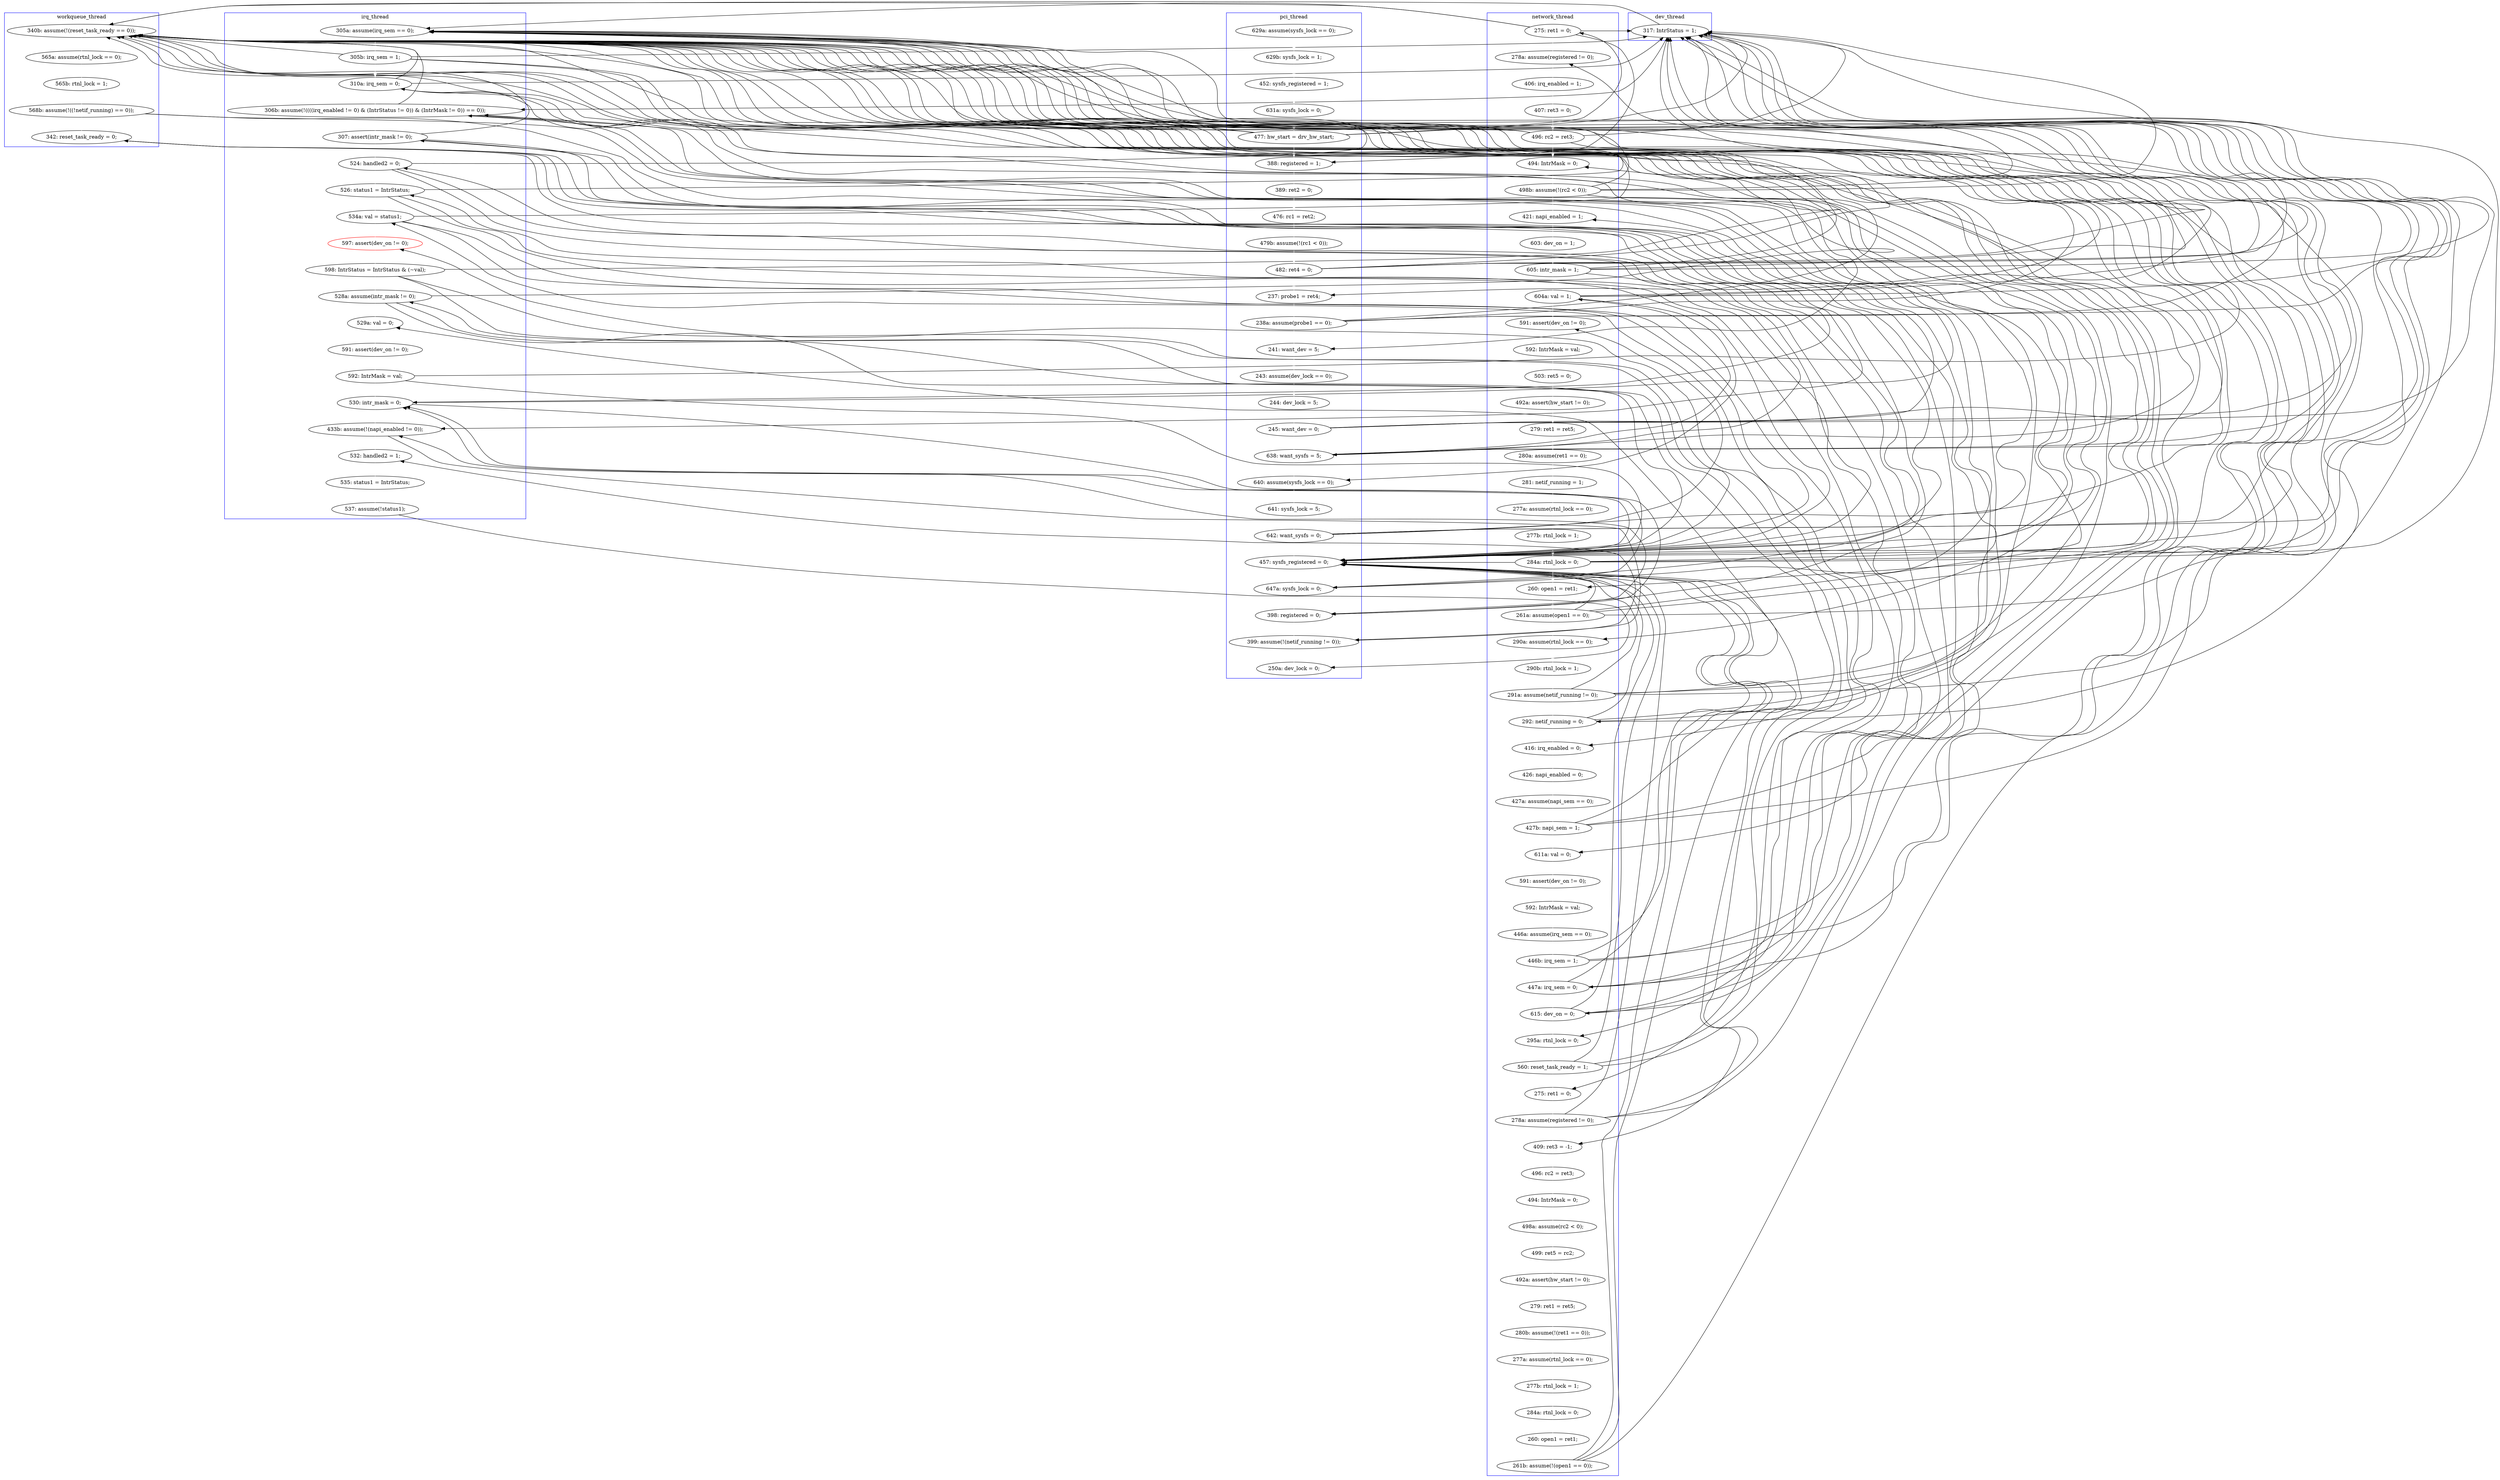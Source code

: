 digraph Counterexample {
	187 -> 199 [color = white, style = solid]
	157 -> 158 [color = white, style = solid]
	151 -> 238 [color = black, style = solid, constraint = false]
	237 -> 238 [color = black, style = solid, constraint = false]
	246 -> 249 [color = black, style = solid, constraint = false]
	133 -> 136 [color = white, style = solid]
	119 -> 237 [color = black, style = solid, constraint = false]
	205 -> 206 [color = white, style = solid]
	133 -> 137 [color = black, style = solid, constraint = false]
	123 -> 124 [color = black, style = solid, constraint = false]
	242 -> 244 [color = white, style = solid]
	55 -> 238 [color = black, style = solid, constraint = false]
	173 -> 174 [color = black, style = solid, constraint = false]
	155 -> 157 [color = white, style = solid]
	92 -> 93 [color = black, style = solid, constraint = false]
	136 -> 142 [color = white, style = solid]
	124 -> 137 [color = white, style = solid]
	183 -> 184 [color = black, style = solid, constraint = false]
	73 -> 74 [color = black, style = solid, constraint = false]
	40 -> 49 [color = white, style = solid]
	95 -> 96 [color = white, style = solid]
	36 -> 40 [color = white, style = solid]
	112 -> 113 [color = white, style = solid]
	170 -> 173 [color = black, style = solid, constraint = false]
	97 -> 134 [color = black, style = solid, constraint = false]
	216 -> 217 [color = white, style = solid]
	267 -> 272 [color = black, style = solid, constraint = false]
	94 -> 95 [color = black, style = solid, constraint = false]
	90 -> 92 [color = white, style = solid]
	81 -> 134 [color = black, style = solid, constraint = false]
	81 -> 238 [color = black, style = solid, constraint = false]
	174 -> 177 [color = black, style = solid, constraint = false]
	80 -> 81 [color = white, style = solid]
	55 -> 118 [color = black, style = solid, constraint = false]
	40 -> 118 [color = black, style = solid, constraint = false]
	134 -> 137 [color = black, style = solid, constraint = false]
	79 -> 80 [color = white, style = solid]
	244 -> 249 [color = black, style = solid, constraint = false]
	191 -> 193 [color = white, style = solid]
	137 -> 238 [color = black, style = solid, constraint = false]
	260 -> 272 [color = white, style = solid]
	187 -> 237 [color = black, style = solid, constraint = false]
	99 -> 101 [color = white, style = solid]
	148 -> 149 [color = white, style = solid]
	92 -> 238 [color = black, style = solid, constraint = false]
	151 -> 168 [color = white, style = solid]
	169 -> 237 [color = black, style = solid, constraint = false]
	246 -> 254 [color = black, style = solid, constraint = false]
	260 -> 264 [color = black, style = solid, constraint = false]
	183 -> 237 [color = black, style = solid, constraint = false]
	166 -> 238 [color = black, style = solid, constraint = false]
	217 -> 218 [color = white, style = solid]
	229 -> 230 [color = white, style = solid]
	56 -> 66 [color = white, style = solid]
	124 -> 237 [color = black, style = solid, constraint = false]
	249 -> 259 [color = white, style = solid]
	73 -> 134 [color = black, style = solid, constraint = false]
	42 -> 49 [color = black, style = solid, constraint = false]
	94 -> 99 [color = white, style = solid]
	237 -> 249 [color = black, style = solid, constraint = false]
	168 -> 170 [color = white, style = solid]
	118 -> 119 [color = white, style = solid]
	230 -> 237 [color = black, style = solid, constraint = false]
	220 -> 223 [color = white, style = solid]
	124 -> 238 [color = black, style = solid, constraint = false]
	109 -> 111 [color = white, style = solid]
	257 -> 259 [color = black, style = solid, constraint = false]
	92 -> 94 [color = white, style = solid]
	101 -> 104 [color = white, style = solid]
	93 -> 238 [color = black, style = solid, constraint = false]
	166 -> 168 [color = black, style = solid, constraint = false]
	168 -> 237 [color = black, style = solid, constraint = false]
	142 -> 148 [color = white, style = solid]
	169 -> 238 [color = black, style = solid, constraint = false]
	94 -> 238 [color = black, style = solid, constraint = false]
	123 -> 238 [color = black, style = solid, constraint = false]
	93 -> 95 [color = white, style = solid]
	169 -> 170 [color = black, style = solid, constraint = false]
	177 -> 183 [color = white, style = solid]
	123 -> 128 [color = white, style = solid]
	244 -> 246 [color = black, style = solid, constraint = false]
	254 -> 257 [color = black, style = solid, constraint = false]
	70 -> 73 [color = white, style = solid]
	73 -> 77 [color = white, style = solid]
	187 -> 191 [color = black, style = solid, constraint = false]
	211 -> 212 [color = white, style = solid]
	166 -> 237 [color = black, style = solid, constraint = false]
	199 -> 225 [color = white, style = solid]
	246 -> 257 [color = white, style = solid]
	134 -> 237 [color = black, style = solid, constraint = false]
	212 -> 213 [color = white, style = solid]
	81 -> 93 [color = white, style = solid]
	237 -> 246 [color = white, style = solid]
	223 -> 225 [color = black, style = solid, constraint = false]
	84 -> 90 [color = white, style = solid]
	92 -> 134 [color = black, style = solid, constraint = false]
	51 -> 54 [color = white, style = solid]
	149 -> 150 [color = white, style = solid]
	208 -> 210 [color = white, style = solid]
	81 -> 118 [color = black, style = solid, constraint = false]
	134 -> 136 [color = black, style = solid, constraint = false]
	68 -> 70 [color = black, style = solid, constraint = false]
	113 -> 117 [color = white, style = solid]
	117 -> 134 [color = black, style = solid, constraint = false]
	68 -> 118 [color = black, style = solid, constraint = false]
	97 -> 237 [color = white, style = solid]
	174 -> 184 [color = white, style = solid]
	168 -> 169 [color = black, style = solid, constraint = false]
	265 -> 267 [color = white, style = solid]
	105 -> 106 [color = white, style = solid]
	173 -> 177 [color = white, style = solid]
	173 -> 237 [color = black, style = solid, constraint = false]
	94 -> 118 [color = black, style = solid, constraint = false]
	187 -> 238 [color = black, style = solid, constraint = false]
	150 -> 238 [color = black, style = solid, constraint = false]
	117 -> 118 [color = black, style = solid, constraint = false]
	104 -> 105 [color = white, style = solid]
	165 -> 166 [color = white, style = solid]
	42 -> 238 [color = black, style = solid, constraint = false]
	230 -> 238 [color = black, style = solid, constraint = false]
	40 -> 134 [color = black, style = solid, constraint = false]
	92 -> 118 [color = black, style = solid, constraint = false]
	29 -> 32 [color = white, style = solid]
	219 -> 220 [color = white, style = solid]
	206 -> 208 [color = white, style = solid]
	73 -> 238 [color = black, style = solid, constraint = false]
	94 -> 134 [color = black, style = solid, constraint = false]
	124 -> 128 [color = black, style = solid, constraint = false]
	67 -> 68 [color = white, style = solid]
	133 -> 237 [color = black, style = solid, constraint = false]
	183 -> 191 [color = white, style = solid]
	93 -> 94 [color = black, style = solid, constraint = false]
	137 -> 151 [color = white, style = solid]
	128 -> 129 [color = white, style = solid]
	150 -> 155 [color = white, style = solid]
	76 -> 134 [color = black, style = solid, constraint = false]
	42 -> 56 [color = white, style = solid]
	76 -> 77 [color = black, style = solid, constraint = false]
	111 -> 112 [color = white, style = solid]
	249 -> 257 [color = black, style = solid, constraint = false]
	136 -> 238 [color = black, style = solid, constraint = false]
	81 -> 84 [color = black, style = solid, constraint = false]
	199 -> 238 [color = black, style = solid, constraint = false]
	133 -> 134 [color = black, style = solid, constraint = false]
	134 -> 238 [color = black, style = solid, constraint = false]
	166 -> 169 [color = white, style = solid]
	55 -> 70 [color = white, style = solid]
	68 -> 238 [color = black, style = solid, constraint = false]
	150 -> 151 [color = black, style = solid, constraint = false]
	93 -> 118 [color = black, style = solid, constraint = false]
	32 -> 36 [color = white, style = solid]
	129 -> 133 [color = white, style = solid]
	50 -> 51 [color = white, style = solid]
	249 -> 254 [color = black, style = solid, constraint = false]
	170 -> 174 [color = white, style = solid]
	223 -> 237 [color = black, style = solid, constraint = false]
	117 -> 120 [color = white, style = solid]
	117 -> 237 [color = black, style = solid, constraint = false]
	28 -> 29 [color = white, style = solid]
	74 -> 76 [color = white, style = solid]
	230 -> 249 [color = white, style = solid]
	151 -> 237 [color = black, style = solid, constraint = false]
	223 -> 238 [color = black, style = solid, constraint = false]
	199 -> 205 [color = black, style = solid, constraint = false]
	137 -> 237 [color = black, style = solid, constraint = false]
	120 -> 123 [color = white, style = solid]
	124 -> 134 [color = black, style = solid, constraint = false]
	170 -> 237 [color = black, style = solid, constraint = false]
	158 -> 165 [color = white, style = solid]
	136 -> 137 [color = black, style = solid, constraint = false]
	174 -> 238 [color = black, style = solid, constraint = false]
	119 -> 120 [color = black, style = solid, constraint = false]
	151 -> 155 [color = black, style = solid, constraint = false]
	76 -> 238 [color = black, style = solid, constraint = false]
	193 -> 238 [color = black, style = solid, constraint = false]
	76 -> 118 [color = black, style = solid, constraint = false]
	169 -> 173 [color = white, style = solid]
	173 -> 238 [color = black, style = solid, constraint = false]
	264 -> 265 [color = white, style = solid]
	42 -> 134 [color = black, style = solid, constraint = false]
	193 -> 237 [color = black, style = solid, constraint = false]
	136 -> 237 [color = black, style = solid, constraint = false]
	123 -> 134 [color = black, style = solid, constraint = false]
	123 -> 237 [color = black, style = solid, constraint = false]
	54 -> 55 [color = white, style = solid]
	259 -> 264 [color = white, style = solid]
	137 -> 142 [color = black, style = solid, constraint = false]
	73 -> 118 [color = black, style = solid, constraint = false]
	96 -> 97 [color = white, style = solid]
	193 -> 199 [color = black, style = solid, constraint = false]
	193 -> 205 [color = white, style = solid]
	150 -> 237 [color = black, style = solid, constraint = false]
	66 -> 67 [color = white, style = solid]
	257 -> 260 [color = white, style = solid]
	168 -> 238 [color = black, style = solid, constraint = false]
	55 -> 56 [color = black, style = solid, constraint = false]
	225 -> 229 [color = white, style = solid]
	93 -> 134 [color = black, style = solid, constraint = false]
	184 -> 187 [color = white, style = solid]
	68 -> 134 [color = black, style = solid, constraint = false]
	244 -> 254 [color = white, style = solid]
	133 -> 238 [color = black, style = solid, constraint = false]
	97 -> 99 [color = black, style = solid, constraint = false]
	119 -> 134 [color = black, style = solid, constraint = false]
	218 -> 219 [color = white, style = solid]
	170 -> 238 [color = black, style = solid, constraint = false]
	77 -> 79 [color = white, style = solid]
	106 -> 109 [color = white, style = solid]
	199 -> 237 [color = black, style = solid, constraint = false]
	76 -> 84 [color = white, style = solid]
	40 -> 42 [color = black, style = solid, constraint = false]
	117 -> 238 [color = black, style = solid, constraint = false]
	40 -> 238 [color = black, style = solid, constraint = false]
	241 -> 242 [color = white, style = solid]
	42 -> 118 [color = black, style = solid, constraint = false]
	97 -> 118 [color = black, style = solid, constraint = false]
	238 -> 241 [color = white, style = solid]
	183 -> 238 [color = black, style = solid, constraint = false]
	55 -> 134 [color = black, style = solid, constraint = false]
	254 -> 259 [color = black, style = solid, constraint = false]
	119 -> 238 [color = black, style = solid, constraint = false]
	174 -> 237 [color = black, style = solid, constraint = false]
	213 -> 216 [color = white, style = solid]
	210 -> 211 [color = white, style = solid]
	97 -> 238 [color = black, style = solid, constraint = false]
	259 -> 260 [color = black, style = solid, constraint = false]
	49 -> 50 [color = white, style = solid]
	119 -> 124 [color = white, style = solid]
	68 -> 74 [color = white, style = solid]
	subgraph cluster7 {
		label = dev_thread
		color = blue
		134  [label = "317: IntrStatus = 1;"]
	}
	subgraph cluster5 {
		label = workqueue_thread
		color = blue
		244  [label = "568b: assume(!((!netif_running) == 0));"]
		242  [label = "565b: rtnl_lock = 1;"]
		241  [label = "565a: assume(rtnl_lock == 0);"]
		238  [label = "340b: assume(!(reset_task_ready == 0));"]
		254  [label = "342: reset_task_ready = 0;"]
	}
	subgraph cluster3 {
		label = irq_thread
		color = blue
		119  [label = "305b: irq_sem = 1;"]
		137  [label = "306b: assume(!((((irq_enabled != 0) & (IntrStatus != 0)) & (IntrMask != 0)) == 0));"]
		184  [label = "597: assert(dev_on != 0);", color = red]
		199  [label = "528a: assume(intr_mask != 0);"]
		249  [label = "530: intr_mask = 0;"]
		259  [label = "433b: assume(!(napi_enabled != 0));"]
		230  [label = "592: IntrMask = val;"]
		118  [label = "305a: assume(irq_sem == 0);"]
		229  [label = "591: assert(dev_on != 0);"]
		225  [label = "529a: val = 0;"]
		124  [label = "310a: irq_sem = 0;"]
		170  [label = "526: status1 = IntrStatus;"]
		187  [label = "598: IntrStatus = IntrStatus & (~val);"]
		174  [label = "534a: val = status1;"]
		151  [label = "307: assert(intr_mask != 0);"]
		264  [label = "532: handled2 = 1;"]
		265  [label = "535: status1 = IntrStatus;"]
		267  [label = "537: assume(!status1);"]
		168  [label = "524: handled2 = 0;"]
	}
	subgraph cluster1 {
		label = pci_thread
		color = blue
		51  [label = "476: rc1 = ret2;"]
		79  [label = "243: assume(dev_lock == 0);"]
		55  [label = "482: ret4 = 0;"]
		95  [label = "640: assume(sysfs_lock == 0);"]
		96  [label = "641: sysfs_lock = 5;"]
		93  [label = "638: want_sysfs = 5;"]
		50  [label = "389: ret2 = 0;"]
		77  [label = "241: want_dev = 5;"]
		54  [label = "479b: assume(!(rc1 < 0));"]
		257  [label = "398: registered = 0;"]
		260  [label = "399: assume(!(netif_running != 0));"]
		32  [label = "452: sysfs_registered = 1;"]
		28  [label = "629a: assume(sysfs_lock == 0);"]
		36  [label = "631a: sysfs_lock = 0;"]
		81  [label = "245: want_dev = 0;"]
		49  [label = "388: registered = 1;"]
		73  [label = "238a: assume(probe1 == 0);"]
		246  [label = "647a: sysfs_lock = 0;"]
		29  [label = "629b: sysfs_lock = 1;"]
		237  [label = "457: sysfs_registered = 0;"]
		70  [label = "237: probe1 = ret4;"]
		40  [label = "477: hw_start = drv_hw_start;"]
		80  [label = "244: dev_lock = 5;"]
		97  [label = "642: want_sysfs = 0;"]
		272  [label = "250a: dev_lock = 0;"]
	}
	subgraph cluster2 {
		label = network_thread
		color = blue
		99  [label = "591: assert(dev_on != 0);"]
		193  [label = "278a: assume(registered != 0);"]
		212  [label = "492a: assert(hw_start != 0);"]
		90  [label = "603: dev_on = 1;"]
		216  [label = "280b: assume(!(ret1 == 0));"]
		183  [label = "560: reset_task_ready = 1;"]
		74  [label = "494: IntrMask = 0;"]
		128  [label = "290a: assume(rtnl_lock == 0);"]
		76  [label = "498b: assume(!(rc2 < 0));"]
		67  [label = "407: ret3 = 0;"]
		158  [label = "592: IntrMask = val;"]
		120  [label = "260: open1 = ret1;"]
		92  [label = "605: intr_mask = 1;"]
		123  [label = "261a: assume(open1 == 0);"]
		155  [label = "611a: val = 0;"]
		218  [label = "277b: rtnl_lock = 1;"]
		129  [label = "290b: rtnl_lock = 1;"]
		206  [label = "496: rc2 = ret3;"]
		142  [label = "416: irq_enabled = 0;"]
		148  [label = "426: napi_enabled = 0;"]
		101  [label = "592: IntrMask = val;"]
		169  [label = "447a: irq_sem = 0;"]
		136  [label = "292: netif_running = 0;"]
		165  [label = "446a: assume(irq_sem == 0);"]
		177  [label = "295a: rtnl_lock = 0;"]
		211  [label = "499: ret5 = rc2;"]
		210  [label = "498a: assume(rc2 < 0);"]
		213  [label = "279: ret1 = ret5;"]
		56  [label = "278a: assume(registered != 0);"]
		219  [label = "284a: rtnl_lock = 0;"]
		105  [label = "492a: assert(hw_start != 0);"]
		150  [label = "427b: napi_sem = 1;"]
		208  [label = "494: IntrMask = 0;"]
		133  [label = "291a: assume(netif_running != 0);"]
		111  [label = "281: netif_running = 1;"]
		173  [label = "615: dev_on = 0;"]
		84  [label = "421: napi_enabled = 1;"]
		117  [label = "284a: rtnl_lock = 0;"]
		113  [label = "277b: rtnl_lock = 1;"]
		42  [label = "275: ret1 = 0;"]
		106  [label = "279: ret1 = ret5;"]
		217  [label = "277a: assume(rtnl_lock == 0);"]
		220  [label = "260: open1 = ret1;"]
		223  [label = "261b: assume(!(open1 == 0));"]
		205  [label = "409: ret3 = -1;"]
		166  [label = "446b: irq_sem = 1;"]
		104  [label = "503: ret5 = 0;"]
		191  [label = "275: ret1 = 0;"]
		68  [label = "496: rc2 = ret3;"]
		112  [label = "277a: assume(rtnl_lock == 0);"]
		94  [label = "604a: val = 1;"]
		66  [label = "406: irq_enabled = 1;"]
		149  [label = "427a: assume(napi_sem == 0);"]
		109  [label = "280a: assume(ret1 == 0);"]
		157  [label = "591: assert(dev_on != 0);"]
	}
}
